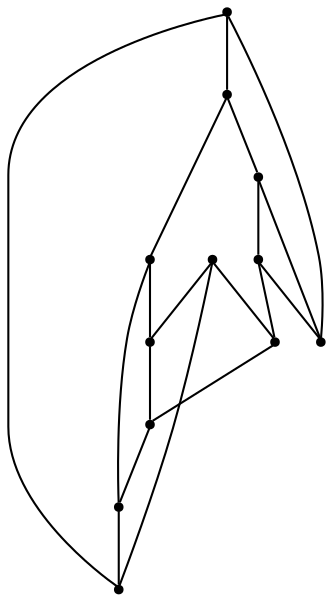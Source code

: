 graph {
  node [shape=point,comment="{\"directed\":false,\"doi\":\"10.1007/978-3-030-04414-5_11\",\"figure\":\"1 (3)\"}"]

  v0 [pos="1545.3587610774428,284.2372145038731"]
  v1 [pos="1504.2354954680318,325.4798785611254"]
  v2 [pos="1485.4700446980387,344.2491689569823"]
  v3 [pos="1374.4543328369894,427.5115857032175"]
  v4 [pos="1436.712226482982,344.2491689569823"]
  v5 [pos="1388.704624419925,344.2491689569823"]
  v6 [pos="1374.4543328369896,403.50394168340125"]
  v7 [pos="1351.1986495396768,380.25045500322483"]
  v8 [pos="1349.6983444125124,308.24078494060564"]
  v9 [pos="1373.7022090324588,284.2372145038731"]
  v10 [pos="1325.6955290014585,284.2372145038731"]
  v11 [pos="1301.6907423494556,284.2372145038731"]

  v0 -- v11 [id="-1",pos="1545.3587610774428,284.2372145038731 1423.5266911601889,162.4057554406143 1423.5266911601889,162.4057554406143 1423.5266911601889,162.4057554406143 1301.6907423494556,284.2372145038731 1301.6907423494556,284.2372145038731 1301.6907423494556,284.2372145038731"]
  v11 -- v3 [id="-2",pos="1301.6907423494556,284.2372145038731 1301.690646966829,427.50724584689806 1301.690646966829,427.50724584689806 1301.690646966829,427.50724584689806 1374.4543328369894,427.5115857032175 1374.4543328369894,427.5115857032175 1374.4543328369894,427.5115857032175"]
  v11 -- v10 [id="-3",pos="1301.6907423494556,284.2372145038731 1325.6955290014585,284.2372145038731 1325.6955290014585,284.2372145038731 1325.6955290014585,284.2372145038731"]
  v9 -- v0 [id="-4",pos="1373.7022090324588,284.2372145038731 1545.3587610774428,284.2372145038731 1545.3587610774428,284.2372145038731 1545.3587610774428,284.2372145038731"]
  v10 -- v8 [id="-5",pos="1325.6955290014585,284.2372145038731 1349.6983444125124,308.24078494060564 1349.6983444125124,308.24078494060564 1349.6983444125124,308.24078494060564"]
  v8 -- v9 [id="-6",pos="1349.6983444125124,308.24078494060564 1373.7022090324588,284.2372145038731 1373.7022090324588,284.2372145038731 1373.7022090324588,284.2372145038731"]
  v8 -- v5 [id="-7",pos="1349.6983444125124,308.24078494060564 1388.704624419925,344.2491689569823 1388.704624419925,344.2491689569823 1388.704624419925,344.2491689569823"]
  v7 -- v1 [id="-8",pos="1351.1986495396768,380.25045500322483 1351.1985541570502,325.48391637616254 1351.1985541570502,325.48391637616254 1351.1985541570502,325.48391637616254 1504.2354954680318,325.4798785611254 1504.2354954680318,325.4798785611254 1504.2354954680318,325.4798785611254"]
  v7 -- v5 [id="-9",pos="1351.1986495396768,380.25045500322483 1388.704624419925,344.2491689569823 1388.704624419925,344.2491689569823 1388.704624419925,344.2491689569823"]
  v3 -- v6 [id="-10",pos="1374.4543328369894,427.5115857032175 1374.4543328369896,403.50394168340125 1374.4543328369896,403.50394168340125 1374.4543328369896,403.50394168340125"]
  v10 -- v9 [id="-11",pos="1325.6955290014585,284.2372145038731 1373.7022090324588,284.2372145038731 1373.7022090324588,284.2372145038731 1373.7022090324588,284.2372145038731"]
  v6 -- v4 [id="-12",pos="1374.4543328369896,403.50394168340125 1436.712226482982,344.2491689569823 1436.712226482982,344.2491689569823 1436.712226482982,344.2491689569823"]
  v5 -- v4 [id="-14",pos="1388.704624419925,344.2491689569823 1436.712226482982,344.2491689569823 1436.712226482982,344.2491689569823 1436.712226482982,344.2491689569823"]
  v4 -- v2 [id="-15",pos="1436.712226482982,344.2491689569823 1485.4700446980387,344.2491689569823 1485.4700446980387,344.2491689569823 1485.4700446980387,344.2491689569823"]
  v2 -- v1 [id="-16",pos="1485.4700446980387,344.2491689569823 1504.2354954680318,325.4798785611254 1504.2354954680318,325.4798785611254 1504.2354954680318,325.4798785611254"]
  v1 -- v0 [id="-17",pos="1504.2354954680318,325.4798785611254 1545.3587610774428,284.2372145038731 1545.3587610774428,284.2372145038731 1545.3587610774428,284.2372145038731"]
  v3 -- v2 [id="-18",pos="1374.4543328369894,427.5115857032175 1485.5157329761546,428.7991082051327 1485.5157329761546,428.7991082051327 1485.5157329761546,428.7991082051327 1485.4700446980387,344.2491689569823 1485.4700446980387,344.2491689569823 1485.4700446980387,344.2491689569823"]
  v7 -- v6 [id="-19",pos="1351.1986495396768,380.25045500322483 1374.4543328369896,403.50394168340125 1374.4543328369896,403.50394168340125 1374.4543328369896,403.50394168340125"]
}